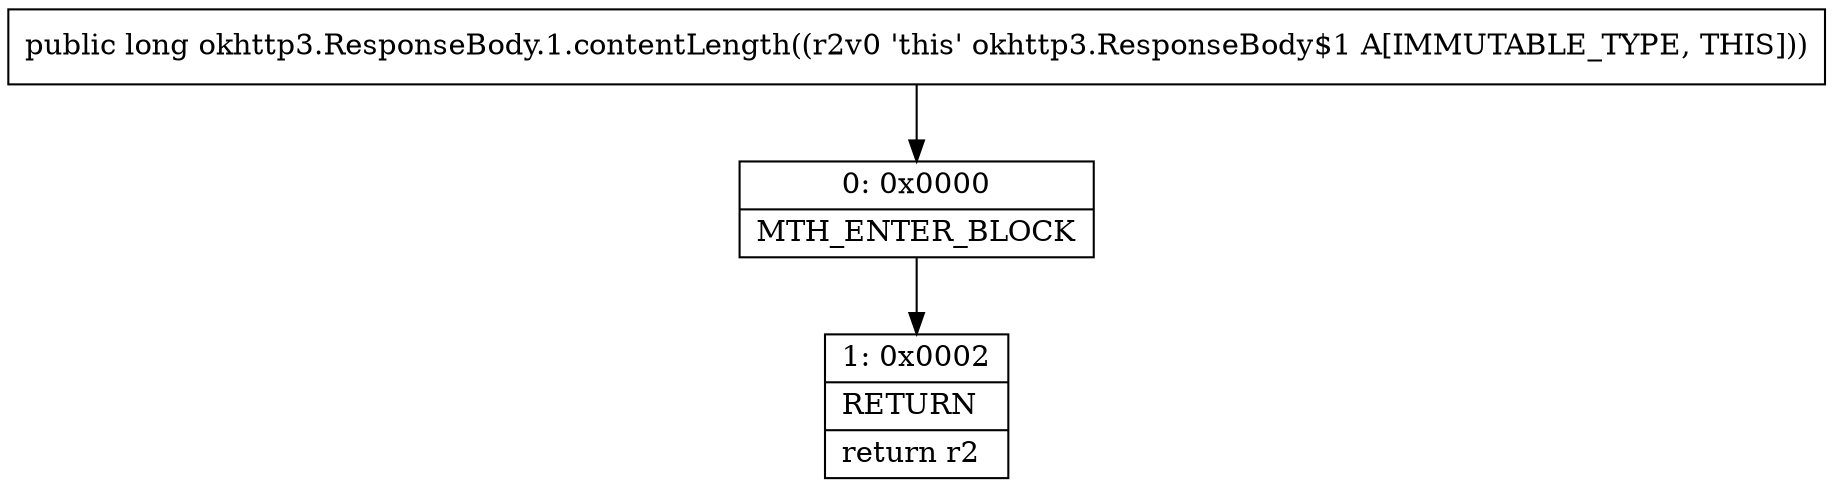digraph "CFG forokhttp3.ResponseBody.1.contentLength()J" {
Node_0 [shape=record,label="{0\:\ 0x0000|MTH_ENTER_BLOCK\l}"];
Node_1 [shape=record,label="{1\:\ 0x0002|RETURN\l|return r2\l}"];
MethodNode[shape=record,label="{public long okhttp3.ResponseBody.1.contentLength((r2v0 'this' okhttp3.ResponseBody$1 A[IMMUTABLE_TYPE, THIS])) }"];
MethodNode -> Node_0;
Node_0 -> Node_1;
}

